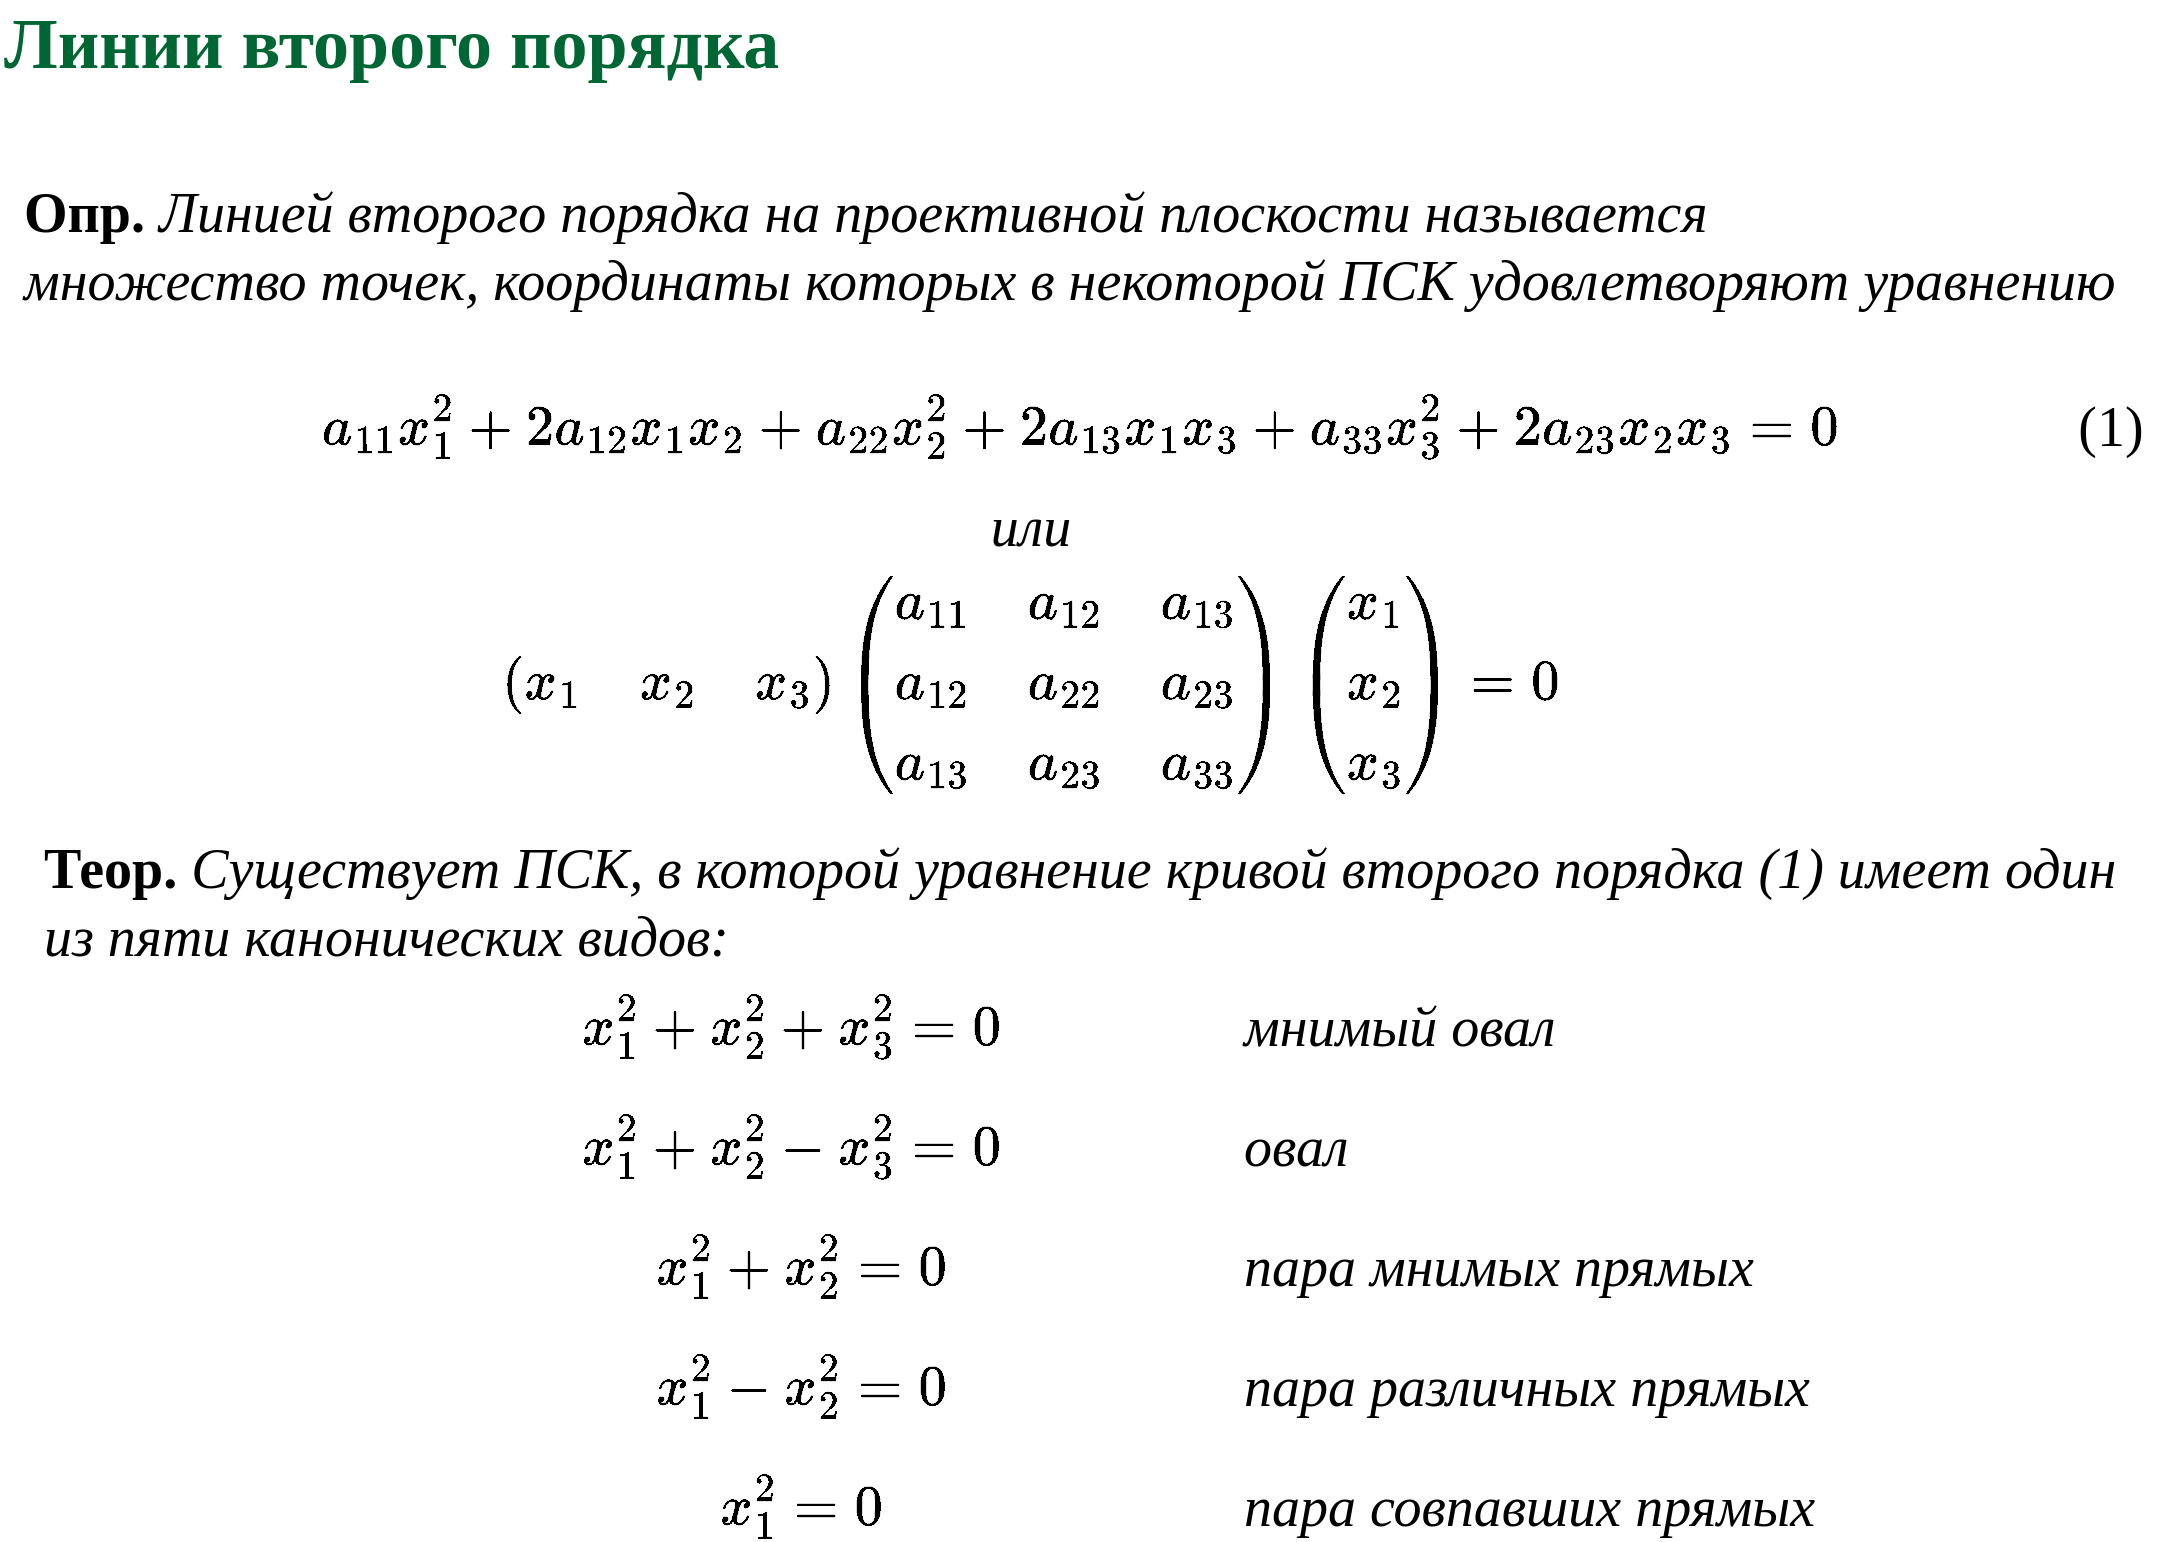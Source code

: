 <mxfile version="14.0.0" type="github" pages="4">
  <diagram name="p02" id="PFIz7czbJU8cBNeAnKR7">
    <mxGraphModel dx="1635" dy="890" grid="1" gridSize="10" guides="1" tooltips="1" connect="1" arrows="1" fold="1" page="1" pageScale="1" pageWidth="1169" pageHeight="827" math="1" shadow="0">
      <root>
        <mxCell id="1GWEgOULMj-j1FZ3kuc_-0" />
        <mxCell id="1GWEgOULMj-j1FZ3kuc_-1" parent="1GWEgOULMj-j1FZ3kuc_-0" />
        <mxCell id="1GWEgOULMj-j1FZ3kuc_-2" value="&lt;font color=&quot;#006633&quot; face=&quot;garamond&quot;&gt;&lt;span style=&quot;font-size: 36px&quot;&gt;&lt;b&gt;Линии второго порядка&lt;/b&gt;&lt;/span&gt;&lt;/font&gt;" style="text;html=1;align=left;verticalAlign=middle;whiteSpace=wrap;rounded=0;" parent="1GWEgOULMj-j1FZ3kuc_-1" vertex="1">
          <mxGeometry x="40" y="39" width="920" height="20" as="geometry" />
        </mxCell>
        <mxCell id="1GWEgOULMj-j1FZ3kuc_-3" value="&lt;div&gt;&lt;/div&gt;&lt;b style=&quot;font-size: 28px ; font-family: &amp;#34;times new roman&amp;#34;&quot;&gt;Опр.&lt;/b&gt;&lt;span style=&quot;font-size: 28px ; font-family: &amp;#34;times new roman&amp;#34;&quot;&gt;&amp;nbsp;&lt;i&gt;Линией второго порядка на проективной плоскости&amp;nbsp;&lt;/i&gt;&lt;/span&gt;&lt;i style=&quot;font-size: 28px ; font-family: &amp;#34;times new roman&amp;#34;&quot;&gt;называется&amp;nbsp;&lt;/i&gt;&lt;span style=&quot;font-size: 28px ; font-family: &amp;#34;times new roman&amp;#34;&quot;&gt;&lt;i&gt;&lt;br&gt;&lt;/i&gt;&lt;/span&gt;&lt;font face=&quot;Times New Roman&quot; style=&quot;font-size: 28px&quot;&gt;&lt;i&gt;&lt;font face=&quot;Times New Roman&quot;&gt;&lt;i&gt;множество точек, координаты которых в некоторой ПСК удовлетворяют уравнению&amp;nbsp;&lt;/i&gt;&lt;/font&gt;&lt;/i&gt;&lt;/font&gt;" style="text;html=1;align=left;verticalAlign=middle;resizable=0;points=[];autosize=1;" parent="1GWEgOULMj-j1FZ3kuc_-1" vertex="1">
          <mxGeometry x="50" y="130" width="1070" height="40" as="geometry" />
        </mxCell>
        <mxCell id="1GWEgOULMj-j1FZ3kuc_-4" value="&lt;font style=&quot;font-size: 24px&quot;&gt;$$a_{11}x^2_1+2a_{12}x_1x_2+a_{22}x^2_2 + 2a_{13}x_1x_3+a_{33}x^2_3+ 2a_{23}x_2x_3&lt;br&gt;= 0&amp;nbsp;&lt;br&gt;$$&lt;/font&gt;" style="text;html=1;align=center;verticalAlign=middle;resizable=0;points=[];autosize=1;" parent="1GWEgOULMj-j1FZ3kuc_-1" vertex="1">
          <mxGeometry x="75" y="210" width="1010" height="60" as="geometry" />
        </mxCell>
        <mxCell id="mQIPGa7VbuC4KXTT2A_Q-0" value="&lt;div&gt;&lt;/div&gt;&lt;b style=&quot;font-size: 28px ; font-family: &amp;#34;times new roman&amp;#34;&quot;&gt;Теор.&lt;/b&gt;&lt;span style=&quot;font-size: 28px ; font-family: &amp;#34;times new roman&amp;#34;&quot;&gt;&amp;nbsp;&lt;i&gt;Существует ПСК, в которой уравнение кривой второго порядка (1) имеет один&lt;br&gt;из пяти канонических видов:&lt;/i&gt;&lt;/span&gt;&lt;font face=&quot;Times New Roman&quot; style=&quot;font-size: 28px&quot;&gt;&lt;i&gt;&lt;font face=&quot;Times New Roman&quot;&gt;&lt;i&gt;&amp;nbsp;&lt;/i&gt;&lt;/font&gt;&lt;/i&gt;&lt;/font&gt;" style="text;html=1;align=left;verticalAlign=middle;resizable=0;points=[];autosize=1;" parent="1GWEgOULMj-j1FZ3kuc_-1" vertex="1">
          <mxGeometry x="60" y="458" width="1050" height="40" as="geometry" />
        </mxCell>
        <mxCell id="mQIPGa7VbuC4KXTT2A_Q-1" value="&lt;font style=&quot;font-size: 24px&quot;&gt;$$x^2_1+x^2_2 +x^2_3= 0$$&lt;/font&gt;" style="text;html=1;align=center;verticalAlign=middle;resizable=0;points=[];autosize=1;" parent="1GWEgOULMj-j1FZ3kuc_-1" vertex="1">
          <mxGeometry x="270" y="530" width="330" height="20" as="geometry" />
        </mxCell>
        <mxCell id="mQIPGa7VbuC4KXTT2A_Q-2" value="&lt;font style=&quot;font-size: 24px&quot;&gt;$$x^2_1+x^2_2 -x^2_3= 0$$&lt;/font&gt;" style="text;html=1;align=center;verticalAlign=middle;resizable=0;points=[];autosize=1;" parent="1GWEgOULMj-j1FZ3kuc_-1" vertex="1">
          <mxGeometry x="275" y="590" width="320" height="20" as="geometry" />
        </mxCell>
        <mxCell id="mQIPGa7VbuC4KXTT2A_Q-3" value="&lt;font style=&quot;font-size: 24px&quot;&gt;$$x^2_1-x^2_2= 0$$&lt;/font&gt;" style="text;html=1;align=center;verticalAlign=middle;resizable=0;points=[];autosize=1;" parent="1GWEgOULMj-j1FZ3kuc_-1" vertex="1">
          <mxGeometry x="320" y="710" width="240" height="20" as="geometry" />
        </mxCell>
        <mxCell id="mQIPGa7VbuC4KXTT2A_Q-4" value="&lt;font style=&quot;font-size: 24px&quot;&gt;$$x^2_1+x^2_2 = 0$$&lt;/font&gt;" style="text;html=1;align=center;verticalAlign=middle;resizable=0;points=[];autosize=1;" parent="1GWEgOULMj-j1FZ3kuc_-1" vertex="1">
          <mxGeometry x="315" y="650" width="250" height="20" as="geometry" />
        </mxCell>
        <mxCell id="mQIPGa7VbuC4KXTT2A_Q-5" value="&lt;font style=&quot;font-size: 24px&quot;&gt;$$x^2_1= 0$$&lt;/font&gt;" style="text;html=1;align=center;verticalAlign=middle;resizable=0;points=[];autosize=1;" parent="1GWEgOULMj-j1FZ3kuc_-1" vertex="1">
          <mxGeometry x="355" y="770" width="170" height="20" as="geometry" />
        </mxCell>
        <mxCell id="mQIPGa7VbuC4KXTT2A_Q-6" value="&lt;font face=&quot;Times New Roman&quot; style=&quot;font-size: 28px&quot;&gt;&lt;i&gt;или&lt;/i&gt;&lt;/font&gt;" style="text;html=1;align=center;verticalAlign=middle;resizable=0;points=[];autosize=1;" parent="1GWEgOULMj-j1FZ3kuc_-1" vertex="1">
          <mxGeometry x="525" y="280" width="60" height="20" as="geometry" />
        </mxCell>
        <mxCell id="zbxEN5ygFnwjHrURu-1m-4" value="&lt;font style=&quot;font-size: 24px&quot;&gt;$$\begin{pmatrix}x_1&amp;amp;x_2&amp;amp;x_3\end{pmatrix}&lt;br&gt;\begin{pmatrix}a_{11}&amp;amp;a_{12}&amp;amp;a_{13}&lt;br&gt;\\a_{12}&amp;amp;a_{22}&amp;amp;a_{23}&lt;br&gt;\\a_{13}&amp;amp;a_{23}&amp;amp;a_{33}\end{pmatrix}&lt;br&gt;\begin{pmatrix}x_1\\x_2\\x_3\end{pmatrix}&lt;br&gt;=0$$&lt;/font&gt;" style="text;html=1;align=center;verticalAlign=middle;resizable=0;points=[];autosize=1;" parent="1GWEgOULMj-j1FZ3kuc_-1" vertex="1">
          <mxGeometry x="310" y="314" width="490" height="110" as="geometry" />
        </mxCell>
        <mxCell id="zbxEN5ygFnwjHrURu-1m-5" value="&lt;font face=&quot;Times New Roman&quot; style=&quot;font-size: 28px&quot;&gt;(1)&lt;/font&gt;" style="text;html=1;align=center;verticalAlign=middle;resizable=0;points=[];autosize=1;" parent="1GWEgOULMj-j1FZ3kuc_-1" vertex="1">
          <mxGeometry x="1070" y="230" width="50" height="20" as="geometry" />
        </mxCell>
        <mxCell id="3_aqfifRzmVFXXm06Ot9-0" value="&lt;div&gt;&lt;/div&gt;&lt;span style=&quot;font-size: 28px ; font-family: &amp;#34;times new roman&amp;#34;&quot;&gt;&lt;i&gt;овал&lt;/i&gt;&lt;/span&gt;&lt;font face=&quot;Times New Roman&quot; style=&quot;font-size: 28px&quot;&gt;&lt;i&gt;&lt;font face=&quot;Times New Roman&quot;&gt;&lt;i&gt;&amp;nbsp;&lt;/i&gt;&lt;/font&gt;&lt;/i&gt;&lt;/font&gt;" style="text;html=1;align=left;verticalAlign=middle;resizable=0;points=[];autosize=1;" parent="1GWEgOULMj-j1FZ3kuc_-1" vertex="1">
          <mxGeometry x="660" y="590" width="70" height="20" as="geometry" />
        </mxCell>
        <mxCell id="3_aqfifRzmVFXXm06Ot9-1" value="&lt;div&gt;&lt;/div&gt;&lt;span style=&quot;font-size: 28px ; font-family: &amp;#34;times new roman&amp;#34;&quot;&gt;&lt;i&gt;мнимый овал&lt;/i&gt;&lt;/span&gt;&lt;font face=&quot;Times New Roman&quot; style=&quot;font-size: 28px&quot;&gt;&lt;i&gt;&lt;font face=&quot;Times New Roman&quot;&gt;&lt;i&gt;&amp;nbsp;&lt;/i&gt;&lt;/font&gt;&lt;/i&gt;&lt;/font&gt;" style="text;html=1;align=left;verticalAlign=middle;resizable=0;points=[];autosize=1;" parent="1GWEgOULMj-j1FZ3kuc_-1" vertex="1">
          <mxGeometry x="660" y="530" width="180" height="20" as="geometry" />
        </mxCell>
        <mxCell id="3_aqfifRzmVFXXm06Ot9-2" value="&lt;div&gt;&lt;/div&gt;&lt;font face=&quot;times new roman&quot;&gt;&lt;span style=&quot;font-size: 28px&quot;&gt;&lt;i&gt;пара мнимых прямых&amp;nbsp;&lt;/i&gt;&lt;/span&gt;&lt;/font&gt;" style="text;html=1;align=left;verticalAlign=middle;resizable=0;points=[];autosize=1;" parent="1GWEgOULMj-j1FZ3kuc_-1" vertex="1">
          <mxGeometry x="660" y="650" width="280" height="20" as="geometry" />
        </mxCell>
        <mxCell id="3_aqfifRzmVFXXm06Ot9-3" value="&lt;div&gt;&lt;/div&gt;&lt;font face=&quot;times new roman&quot;&gt;&lt;span style=&quot;font-size: 28px&quot;&gt;&lt;i&gt;пара различных прямых&lt;/i&gt;&lt;/span&gt;&lt;/font&gt;" style="text;html=1;align=left;verticalAlign=middle;resizable=0;points=[];autosize=1;" parent="1GWEgOULMj-j1FZ3kuc_-1" vertex="1">
          <mxGeometry x="660" y="710" width="300" height="20" as="geometry" />
        </mxCell>
        <mxCell id="3_aqfifRzmVFXXm06Ot9-4" value="&lt;div&gt;&lt;/div&gt;&lt;font face=&quot;times new roman&quot;&gt;&lt;span style=&quot;font-size: 28px&quot;&gt;&lt;i&gt;пара совпавших прямых&lt;/i&gt;&lt;/span&gt;&lt;/font&gt;" style="text;html=1;align=left;verticalAlign=middle;resizable=0;points=[];autosize=1;" parent="1GWEgOULMj-j1FZ3kuc_-1" vertex="1">
          <mxGeometry x="660" y="770" width="300" height="20" as="geometry" />
        </mxCell>
      </root>
    </mxGraphModel>
  </diagram>
  <diagram id="mPEEqHRahmK-0-fY1kdA" name="p03">
    <mxGraphModel dx="1635" dy="890" grid="1" gridSize="10" guides="1" tooltips="1" connect="1" arrows="1" fold="1" page="1" pageScale="1" pageWidth="1169" pageHeight="827" math="1" shadow="0">
      <root>
        <mxCell id="6OxYRViSqKl5o4s554ya-0" />
        <mxCell id="6OxYRViSqKl5o4s554ya-1" parent="6OxYRViSqKl5o4s554ya-0" />
        <mxCell id="2C4iLUpKYUHEkGcBGywp-0" value="&lt;font color=&quot;#006633&quot; face=&quot;garamond&quot;&gt;&lt;span style=&quot;font-size: 36px&quot;&gt;&lt;b&gt;Овалы&lt;/b&gt;&lt;/span&gt;&lt;/font&gt;" style="text;html=1;align=left;verticalAlign=middle;whiteSpace=wrap;rounded=0;" parent="6OxYRViSqKl5o4s554ya-1" vertex="1">
          <mxGeometry x="40" y="39" width="920" height="20" as="geometry" />
        </mxCell>
        <mxCell id="6oP0ee9wS9YEB5ayIE3I-0" value="&lt;font style=&quot;font-size: 24px&quot;&gt;$$x^2_1+2x_2x_3= 0$$&lt;/font&gt;" style="text;html=1;align=center;verticalAlign=middle;resizable=0;points=[];autosize=1;" parent="6OxYRViSqKl5o4s554ya-1" vertex="1">
          <mxGeometry x="449.5" y="170" width="270" height="20" as="geometry" />
        </mxCell>
        <mxCell id="6oP0ee9wS9YEB5ayIE3I-1" value="&lt;font style=&quot;font-size: 24px&quot;&gt;$$x^2_1+x^2_2 =x^2_3$$&lt;/font&gt;" style="text;html=1;align=center;verticalAlign=middle;resizable=0;points=[];autosize=1;" parent="6OxYRViSqKl5o4s554ya-1" vertex="1">
          <mxGeometry x="55" y="170" width="290" height="20" as="geometry" />
        </mxCell>
        <mxCell id="6oP0ee9wS9YEB5ayIE3I-2" value="&lt;font style=&quot;font-size: 24px&quot;&gt;$$x^2_1-x^2_2 =x^2_3$$&lt;/font&gt;" style="text;html=1;align=center;verticalAlign=middle;resizable=0;points=[];autosize=1;" parent="6OxYRViSqKl5o4s554ya-1" vertex="1">
          <mxGeometry x="820" y="170" width="290" height="20" as="geometry" />
        </mxCell>
        <mxCell id="6oP0ee9wS9YEB5ayIE3I-3" value="&lt;i&gt;&lt;font face=&quot;Times New Roman&quot; style=&quot;font-size: 28px&quot;&gt;Пересечем с несобственной прямой x&lt;sub&gt;3&lt;/sub&gt; = 0&lt;/font&gt;&lt;/i&gt;" style="text;html=1;align=left;verticalAlign=middle;resizable=0;points=[];autosize=1;" parent="6OxYRViSqKl5o4s554ya-1" vertex="1">
          <mxGeometry x="40" y="250" width="520" height="30" as="geometry" />
        </mxCell>
        <mxCell id="6oP0ee9wS9YEB5ayIE3I-4" value="&lt;font face=&quot;Times New Roman&quot;&gt;&lt;span style=&quot;font-size: 28px&quot;&gt;&lt;i&gt;(0, 0, 0)&lt;/i&gt;&lt;/span&gt;&lt;/font&gt;" style="text;html=1;align=left;verticalAlign=middle;resizable=0;points=[];autosize=1;" parent="6OxYRViSqKl5o4s554ya-1" vertex="1">
          <mxGeometry x="140" y="330" width="100" height="20" as="geometry" />
        </mxCell>
        <mxCell id="6oP0ee9wS9YEB5ayIE3I-5" value="&lt;font face=&quot;Times New Roman&quot;&gt;&lt;span style=&quot;font-size: 28px&quot;&gt;&lt;i&gt;(0, 1, 0)&lt;/i&gt;&lt;/span&gt;&lt;/font&gt;" style="text;html=1;align=left;verticalAlign=middle;resizable=0;points=[];autosize=1;" parent="6OxYRViSqKl5o4s554ya-1" vertex="1">
          <mxGeometry x="535" y="330" width="100" height="20" as="geometry" />
        </mxCell>
        <mxCell id="6oP0ee9wS9YEB5ayIE3I-6" value="&lt;font face=&quot;Times New Roman&quot;&gt;&lt;span style=&quot;font-size: 28px&quot;&gt;&lt;i&gt;(1, 1, 0)&lt;/i&gt;&lt;/span&gt;&lt;/font&gt;" style="text;html=1;align=left;verticalAlign=middle;resizable=0;points=[];autosize=1;" parent="6OxYRViSqKl5o4s554ya-1" vertex="1">
          <mxGeometry x="915" y="330" width="100" height="20" as="geometry" />
        </mxCell>
        <mxCell id="6oP0ee9wS9YEB5ayIE3I-7" value="&lt;font face=&quot;Times New Roman&quot;&gt;&lt;span style=&quot;font-size: 28px&quot;&gt;&lt;i&gt;(1, -1, 0)&lt;/i&gt;&lt;/span&gt;&lt;/font&gt;" style="text;html=1;align=left;verticalAlign=middle;resizable=0;points=[];autosize=1;" parent="6OxYRViSqKl5o4s554ya-1" vertex="1">
          <mxGeometry x="915" y="370" width="110" height="20" as="geometry" />
        </mxCell>
      </root>
    </mxGraphModel>
  </diagram>
  <diagram name="p04" id="_PGbR1k6uk8KdSTJRId9">
    <mxGraphModel dx="1635" dy="890" grid="1" gridSize="10" guides="1" tooltips="1" connect="1" arrows="1" fold="1" page="1" pageScale="1" pageWidth="1169" pageHeight="827" math="1" shadow="0">
      <root>
        <mxCell id="KNzfcJF_o2R1rttb972y-0" />
        <mxCell id="KNzfcJF_o2R1rttb972y-1" parent="KNzfcJF_o2R1rttb972y-0" />
        <mxCell id="KNzfcJF_o2R1rttb972y-2" value="&lt;font color=&quot;#006633&quot; face=&quot;garamond&quot;&gt;&lt;span style=&quot;font-size: 36px&quot;&gt;&lt;b&gt;Овалы&lt;/b&gt;&lt;/span&gt;&lt;/font&gt;" style="text;html=1;align=left;verticalAlign=middle;whiteSpace=wrap;rounded=0;" parent="KNzfcJF_o2R1rttb972y-1" vertex="1">
          <mxGeometry x="40" y="39" width="920" height="20" as="geometry" />
        </mxCell>
        <mxCell id="KNzfcJF_o2R1rttb972y-3" value="&lt;font style=&quot;font-size: 24px&quot;&gt;$$x^2_1+2x_2x_3= 0$$&lt;/font&gt;" style="text;html=1;align=center;verticalAlign=middle;resizable=0;points=[];autosize=1;" parent="KNzfcJF_o2R1rttb972y-1" vertex="1">
          <mxGeometry x="449.5" y="170" width="270" height="20" as="geometry" />
        </mxCell>
        <mxCell id="KNzfcJF_o2R1rttb972y-4" value="&lt;font style=&quot;font-size: 24px&quot;&gt;$$x^2_1+x^2_2 =x^2_3$$&lt;/font&gt;" style="text;html=1;align=center;verticalAlign=middle;resizable=0;points=[];autosize=1;" parent="KNzfcJF_o2R1rttb972y-1" vertex="1">
          <mxGeometry x="55" y="170" width="290" height="20" as="geometry" />
        </mxCell>
        <mxCell id="KNzfcJF_o2R1rttb972y-5" value="&lt;font style=&quot;font-size: 24px&quot;&gt;$$x^2_1-x^2_2 =x^2_3$$&lt;/font&gt;" style="text;html=1;align=center;verticalAlign=middle;resizable=0;points=[];autosize=1;" parent="KNzfcJF_o2R1rttb972y-1" vertex="1">
          <mxGeometry x="820" y="170" width="290" height="20" as="geometry" />
        </mxCell>
        <mxCell id="KNzfcJF_o2R1rttb972y-6" value="&lt;i&gt;&lt;font face=&quot;Times New Roman&quot; style=&quot;font-size: 28px&quot;&gt;Пересечем с несобственной прямой x&lt;sub&gt;3&lt;/sub&gt; = 0&lt;/font&gt;&lt;/i&gt;" style="text;html=1;align=left;verticalAlign=middle;resizable=0;points=[];autosize=1;" parent="KNzfcJF_o2R1rttb972y-1" vertex="1">
          <mxGeometry x="40" y="250" width="520" height="30" as="geometry" />
        </mxCell>
        <mxCell id="KNzfcJF_o2R1rttb972y-7" value="&lt;font face=&quot;Times New Roman&quot;&gt;&lt;span style=&quot;font-size: 28px&quot;&gt;&lt;i&gt;(0, 0, 0)&lt;/i&gt;&lt;/span&gt;&lt;/font&gt;" style="text;html=1;align=left;verticalAlign=middle;resizable=0;points=[];autosize=1;" parent="KNzfcJF_o2R1rttb972y-1" vertex="1">
          <mxGeometry x="140" y="330" width="100" height="20" as="geometry" />
        </mxCell>
        <mxCell id="KNzfcJF_o2R1rttb972y-8" value="&lt;font face=&quot;Times New Roman&quot;&gt;&lt;span style=&quot;font-size: 28px&quot;&gt;&lt;i&gt;(0, 1, 0)&lt;/i&gt;&lt;/span&gt;&lt;/font&gt;" style="text;html=1;align=left;verticalAlign=middle;resizable=0;points=[];autosize=1;" parent="KNzfcJF_o2R1rttb972y-1" vertex="1">
          <mxGeometry x="535" y="330" width="100" height="20" as="geometry" />
        </mxCell>
        <mxCell id="KNzfcJF_o2R1rttb972y-9" value="&lt;font face=&quot;Times New Roman&quot;&gt;&lt;span style=&quot;font-size: 28px&quot;&gt;&lt;i&gt;(1, 1, 0)&lt;/i&gt;&lt;/span&gt;&lt;/font&gt;" style="text;html=1;align=left;verticalAlign=middle;resizable=0;points=[];autosize=1;" parent="KNzfcJF_o2R1rttb972y-1" vertex="1">
          <mxGeometry x="915" y="330" width="100" height="20" as="geometry" />
        </mxCell>
        <mxCell id="KNzfcJF_o2R1rttb972y-10" value="&lt;font face=&quot;Times New Roman&quot;&gt;&lt;span style=&quot;font-size: 28px&quot;&gt;&lt;i&gt;(1, -1, 0)&lt;/i&gt;&lt;/span&gt;&lt;/font&gt;" style="text;html=1;align=left;verticalAlign=middle;resizable=0;points=[];autosize=1;" parent="KNzfcJF_o2R1rttb972y-1" vertex="1">
          <mxGeometry x="915" y="370" width="110" height="20" as="geometry" />
        </mxCell>
        <mxCell id="KNzfcJF_o2R1rttb972y-13" value="" style="endArrow=none;html=1;strokeColor=#FF0000;strokeWidth=4;" parent="KNzfcJF_o2R1rttb972y-1" edge="1">
          <mxGeometry width="50" height="50" relative="1" as="geometry">
            <mxPoint x="130" y="360" as="sourcePoint" />
            <mxPoint x="240" y="320" as="targetPoint" />
          </mxGeometry>
        </mxCell>
        <mxCell id="KNzfcJF_o2R1rttb972y-14" value="" style="endArrow=none;html=1;strokeColor=#FF0000;strokeWidth=4;" parent="KNzfcJF_o2R1rttb972y-1" edge="1">
          <mxGeometry width="50" height="50" relative="1" as="geometry">
            <mxPoint x="130" y="320" as="sourcePoint" />
            <mxPoint x="240" y="360" as="targetPoint" />
          </mxGeometry>
        </mxCell>
      </root>
    </mxGraphModel>
  </diagram>
  <diagram name="p01" id="DLQpAvPrtUbYdDvNZ_r8">
    <mxGraphModel dx="1635" dy="890" grid="1" gridSize="10" guides="1" tooltips="1" connect="1" arrows="1" fold="1" page="1" pageScale="1" pageWidth="1169" pageHeight="827" math="1" shadow="0">
      <root>
        <mxCell id="KzKFW0jnUTyGEeZzbuEv-0" />
        <mxCell id="KzKFW0jnUTyGEeZzbuEv-1" parent="KzKFW0jnUTyGEeZzbuEv-0" />
        <mxCell id="KzKFW0jnUTyGEeZzbuEv-2" value="&lt;font color=&quot;#006633&quot; face=&quot;garamond&quot;&gt;&lt;span style=&quot;font-size: 36px&quot;&gt;&lt;b&gt;Инцидентность vs. касание&lt;/b&gt;&lt;/span&gt;&lt;/font&gt;" style="text;html=1;align=left;verticalAlign=middle;whiteSpace=wrap;rounded=0;" parent="KzKFW0jnUTyGEeZzbuEv-1" vertex="1">
          <mxGeometry x="40" y="39" width="920" height="20" as="geometry" />
        </mxCell>
        <mxCell id="KzKFW0jnUTyGEeZzbuEv-3" value="&lt;div&gt;&lt;/div&gt;" style="text;html=1;align=left;verticalAlign=middle;resizable=0;points=[];autosize=1;" parent="KzKFW0jnUTyGEeZzbuEv-1" vertex="1">
          <mxGeometry x="50" y="145" width="20" height="10" as="geometry" />
        </mxCell>
        <mxCell id="cjX7UAOq4s2-asaLkEaQ-0" value="&lt;font style=&quot;font-size: 24px&quot;&gt;$$a_1x_1+a_2x_2 +a_3x_3 = 0&amp;nbsp;$$&lt;/font&gt;" style="text;html=1;align=center;verticalAlign=middle;resizable=0;points=[];autosize=1;" parent="KzKFW0jnUTyGEeZzbuEv-1" vertex="1">
          <mxGeometry x="390" y="250" width="390" height="20" as="geometry" />
        </mxCell>
        <mxCell id="kabSnAAOKQkJA_liBPdc-0" value="&lt;font style=&quot;font-size: 28px&quot; face=&quot;Times New Roman&quot;&gt;&lt;i&gt;Прямая проходит через точку&lt;/i&gt;&lt;/font&gt;" style="text;html=1;align=left;verticalAlign=middle;resizable=0;points=[];autosize=1;" parent="KzKFW0jnUTyGEeZzbuEv-1" vertex="1">
          <mxGeometry x="40" y="120" width="380" height="20" as="geometry" />
        </mxCell>
        <mxCell id="kabSnAAOKQkJA_liBPdc-1" value="&lt;font style=&quot;font-size: 28px&quot; face=&quot;Times New Roman&quot;&gt;&lt;i&gt;Прямая касается точки&lt;/i&gt;&lt;/font&gt;" style="text;html=1;align=left;verticalAlign=middle;resizable=0;points=[];autosize=1;" parent="KzKFW0jnUTyGEeZzbuEv-1" vertex="1">
          <mxGeometry x="760" y="120" width="300" height="20" as="geometry" />
        </mxCell>
        <mxCell id="kabSnAAOKQkJA_liBPdc-2" value="" style="shape=flexArrow;endArrow=classic;html=1;endWidth=8;endSize=10.783;" parent="KzKFW0jnUTyGEeZzbuEv-1" target="cjX7UAOq4s2-asaLkEaQ-0" edge="1">
          <mxGeometry width="50" height="50" relative="1" as="geometry">
            <mxPoint x="360" y="160" as="sourcePoint" />
            <mxPoint x="660" y="160" as="targetPoint" />
          </mxGeometry>
        </mxCell>
        <mxCell id="kabSnAAOKQkJA_liBPdc-3" value="" style="shape=flexArrow;endArrow=classic;html=1;endWidth=8;endSize=10.783;entryX=0.512;entryY=-0.059;entryDx=0;entryDy=0;entryPerimeter=0;" parent="KzKFW0jnUTyGEeZzbuEv-1" target="cjX7UAOq4s2-asaLkEaQ-0" edge="1">
          <mxGeometry width="50" height="50" relative="1" as="geometry">
            <mxPoint x="780" y="160" as="sourcePoint" />
            <mxPoint x="712.5" y="235" as="targetPoint" />
          </mxGeometry>
        </mxCell>
      </root>
    </mxGraphModel>
  </diagram>
</mxfile>
